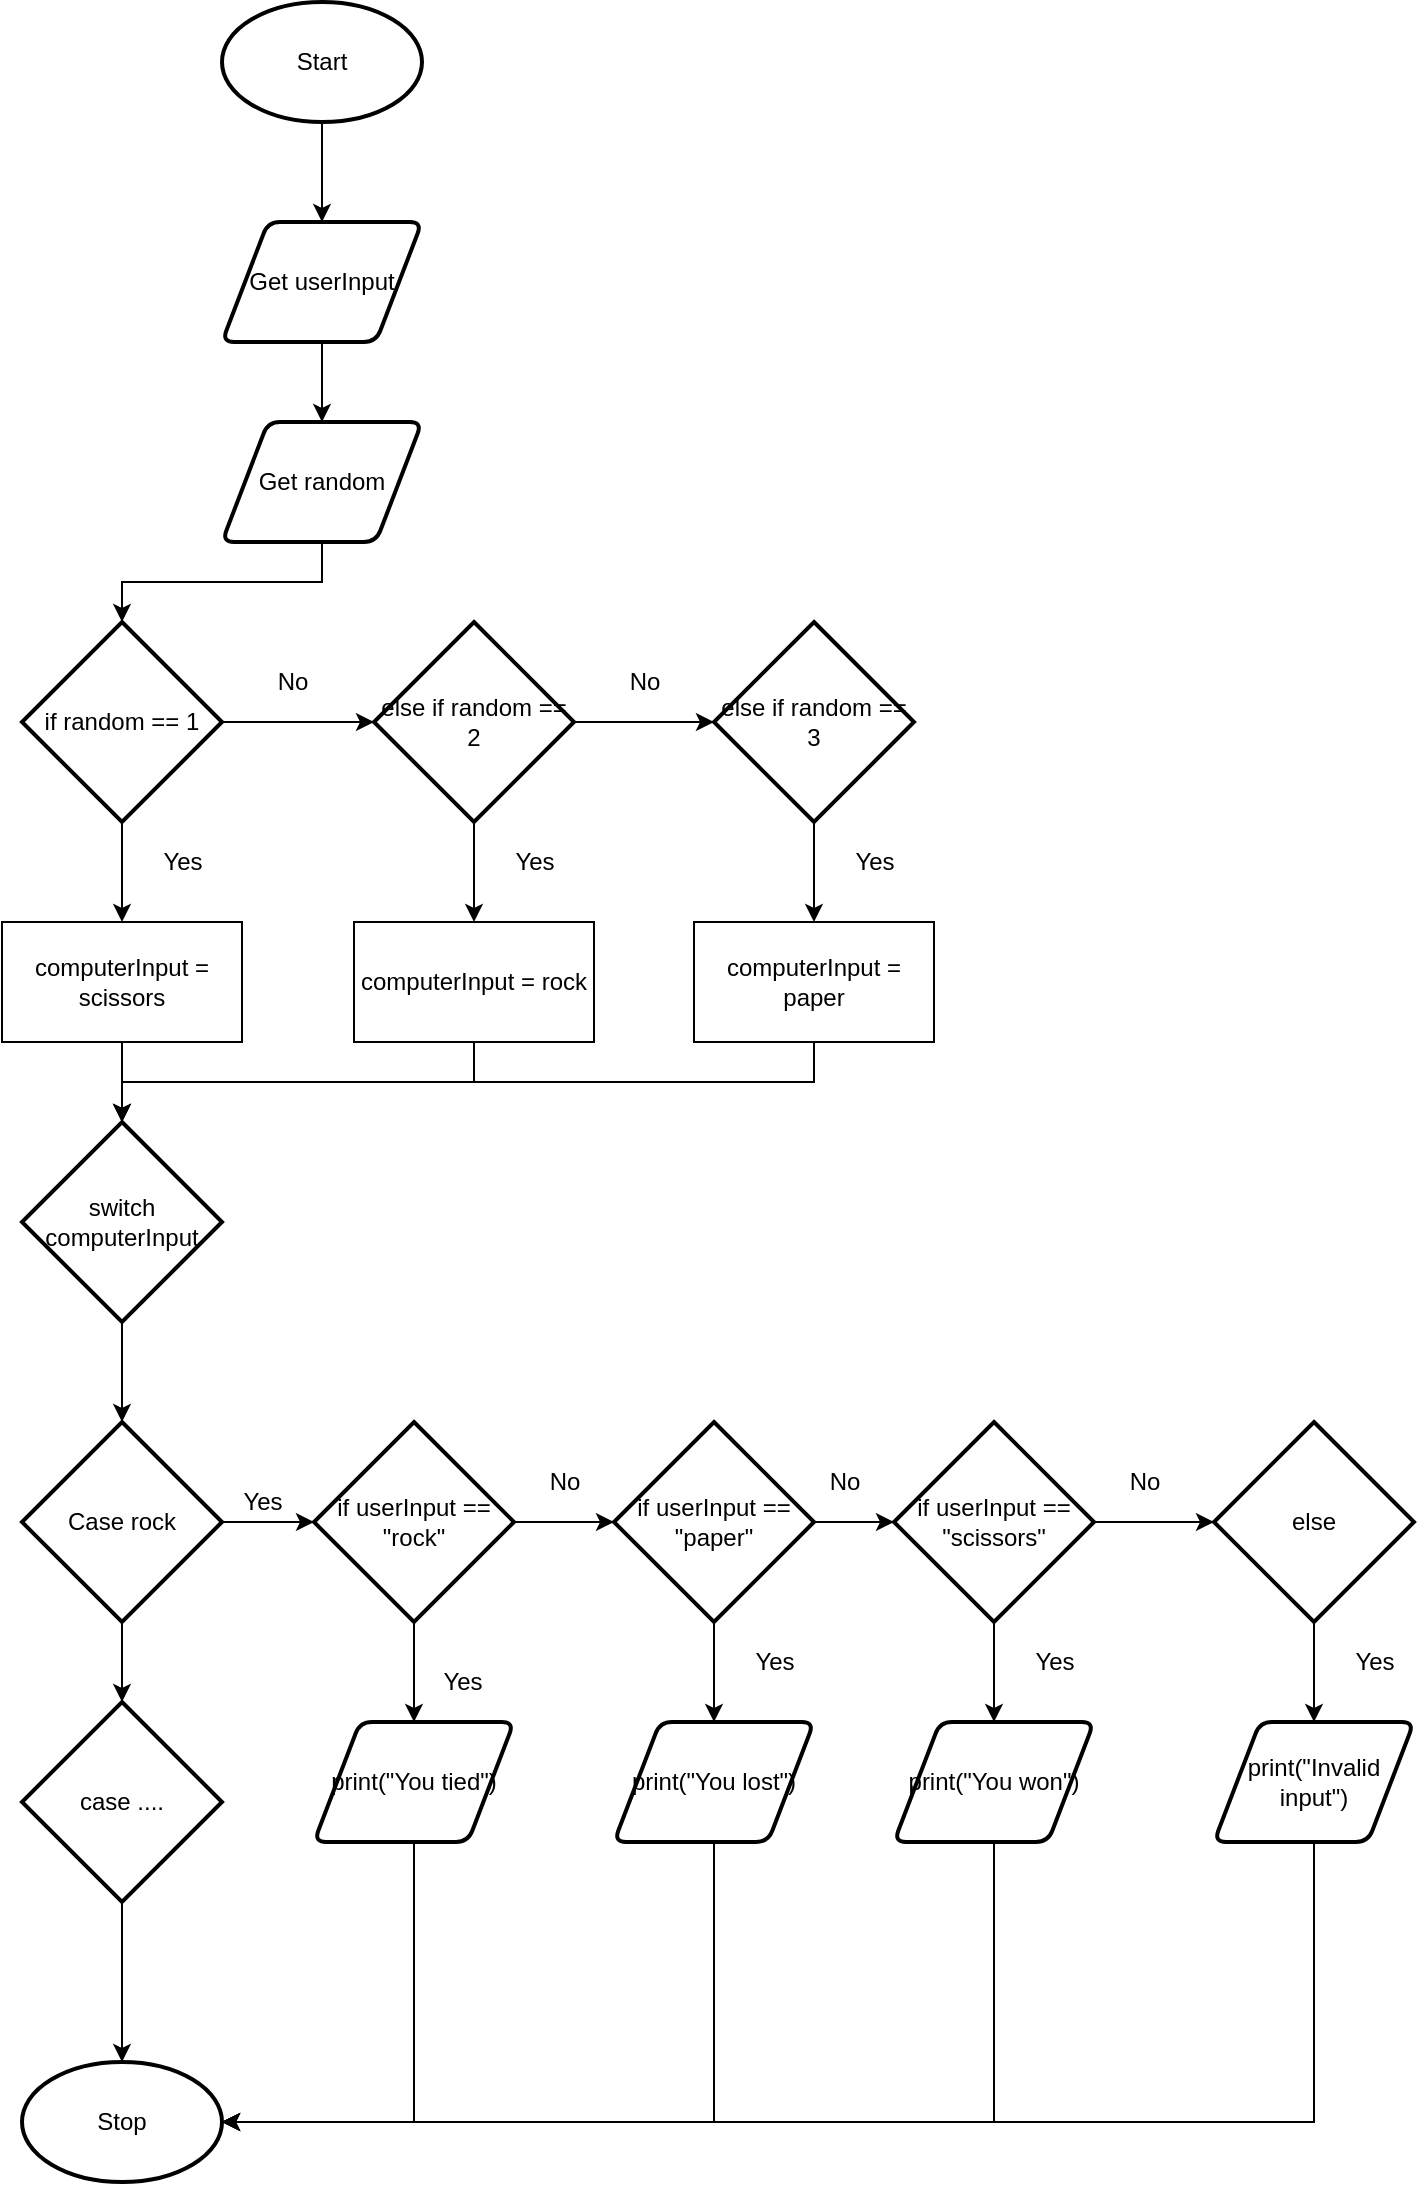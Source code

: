 <mxfile>
    <diagram id="OV8KT3K4s6f_GzKLRaYW" name="Page-1">
        <mxGraphModel dx="1074" dy="749" grid="1" gridSize="10" guides="1" tooltips="1" connect="1" arrows="1" fold="1" page="1" pageScale="1" pageWidth="827" pageHeight="1169" math="0" shadow="0">
            <root>
                <mxCell id="0"/>
                <mxCell id="1" parent="0"/>
                <mxCell id="7" style="edgeStyle=orthogonalEdgeStyle;html=1;rounded=0;" parent="1" source="2" target="3" edge="1">
                    <mxGeometry relative="1" as="geometry"/>
                </mxCell>
                <mxCell id="2" value="Start" style="strokeWidth=2;html=1;shape=mxgraph.flowchart.start_1;whiteSpace=wrap;" parent="1" vertex="1">
                    <mxGeometry x="364" y="50" width="100" height="60" as="geometry"/>
                </mxCell>
                <mxCell id="8" style="edgeStyle=orthogonalEdgeStyle;rounded=0;html=1;entryX=0.5;entryY=0;entryDx=0;entryDy=0;" parent="1" source="3" target="4" edge="1">
                    <mxGeometry relative="1" as="geometry"/>
                </mxCell>
                <mxCell id="3" value="Get userInput" style="shape=parallelogram;html=1;strokeWidth=2;perimeter=parallelogramPerimeter;whiteSpace=wrap;rounded=1;arcSize=12;size=0.23;" parent="1" vertex="1">
                    <mxGeometry x="364" y="160" width="100" height="60" as="geometry"/>
                </mxCell>
                <mxCell id="26" style="edgeStyle=orthogonalEdgeStyle;html=1;entryX=0.5;entryY=0;entryDx=0;entryDy=0;entryPerimeter=0;rounded=0;" parent="1" source="4" target="20" edge="1">
                    <mxGeometry relative="1" as="geometry"/>
                </mxCell>
                <mxCell id="4" value="Get random" style="shape=parallelogram;html=1;strokeWidth=2;perimeter=parallelogramPerimeter;whiteSpace=wrap;rounded=1;arcSize=12;size=0.23;" parent="1" vertex="1">
                    <mxGeometry x="364" y="260" width="100" height="60" as="geometry"/>
                </mxCell>
                <mxCell id="54" style="edgeStyle=orthogonalEdgeStyle;rounded=0;html=1;entryX=0.5;entryY=0;entryDx=0;entryDy=0;entryPerimeter=0;" parent="1" source="5" target="37" edge="1">
                    <mxGeometry relative="1" as="geometry"/>
                </mxCell>
                <mxCell id="5" value="switch computerInput" style="strokeWidth=2;html=1;shape=mxgraph.flowchart.decision;whiteSpace=wrap;" parent="1" vertex="1">
                    <mxGeometry x="264" y="610" width="100" height="100" as="geometry"/>
                </mxCell>
                <mxCell id="11" value="Stop" style="strokeWidth=2;html=1;shape=mxgraph.flowchart.start_1;whiteSpace=wrap;" parent="1" vertex="1">
                    <mxGeometry x="264" y="1080" width="100" height="60" as="geometry"/>
                </mxCell>
                <mxCell id="16" value="Yes" style="text;html=1;align=center;verticalAlign=middle;resizable=0;points=[];autosize=1;strokeColor=none;fillColor=none;" parent="1" vertex="1">
                    <mxGeometry x="324" y="470" width="40" height="20" as="geometry"/>
                </mxCell>
                <mxCell id="27" style="edgeStyle=orthogonalEdgeStyle;rounded=0;html=1;entryX=0;entryY=0.5;entryDx=0;entryDy=0;entryPerimeter=0;" parent="1" source="20" target="22" edge="1">
                    <mxGeometry relative="1" as="geometry"/>
                </mxCell>
                <mxCell id="31" style="edgeStyle=orthogonalEdgeStyle;rounded=0;html=1;entryX=0.5;entryY=0;entryDx=0;entryDy=0;" parent="1" source="20" target="21" edge="1">
                    <mxGeometry relative="1" as="geometry"/>
                </mxCell>
                <mxCell id="20" value="if random == 1" style="strokeWidth=2;html=1;shape=mxgraph.flowchart.decision;whiteSpace=wrap;" parent="1" vertex="1">
                    <mxGeometry x="264" y="360" width="100" height="100" as="geometry"/>
                </mxCell>
                <mxCell id="55" style="edgeStyle=orthogonalEdgeStyle;rounded=0;html=1;entryX=0.5;entryY=0;entryDx=0;entryDy=0;entryPerimeter=0;" parent="1" source="21" target="5" edge="1">
                    <mxGeometry relative="1" as="geometry"/>
                </mxCell>
                <mxCell id="21" value="computerInput = scissors" style="rounded=0;whiteSpace=wrap;html=1;" parent="1" vertex="1">
                    <mxGeometry x="254" y="510" width="120" height="60" as="geometry"/>
                </mxCell>
                <mxCell id="28" style="edgeStyle=orthogonalEdgeStyle;rounded=0;html=1;entryX=0;entryY=0.5;entryDx=0;entryDy=0;entryPerimeter=0;" parent="1" source="22" target="25" edge="1">
                    <mxGeometry relative="1" as="geometry"/>
                </mxCell>
                <mxCell id="32" style="edgeStyle=orthogonalEdgeStyle;rounded=0;html=1;entryX=0.5;entryY=0;entryDx=0;entryDy=0;" parent="1" source="22" target="23" edge="1">
                    <mxGeometry relative="1" as="geometry"/>
                </mxCell>
                <mxCell id="22" value="else if random == 2" style="strokeWidth=2;html=1;shape=mxgraph.flowchart.decision;whiteSpace=wrap;" parent="1" vertex="1">
                    <mxGeometry x="440" y="360" width="100" height="100" as="geometry"/>
                </mxCell>
                <mxCell id="58" style="edgeStyle=orthogonalEdgeStyle;rounded=0;html=1;entryX=0.5;entryY=0;entryDx=0;entryDy=0;entryPerimeter=0;" parent="1" source="23" target="5" edge="1">
                    <mxGeometry relative="1" as="geometry">
                        <Array as="points">
                            <mxPoint x="490" y="590"/>
                            <mxPoint x="314" y="590"/>
                        </Array>
                    </mxGeometry>
                </mxCell>
                <mxCell id="23" value="computerInput = rock" style="rounded=0;whiteSpace=wrap;html=1;" parent="1" vertex="1">
                    <mxGeometry x="430" y="510" width="120" height="60" as="geometry"/>
                </mxCell>
                <mxCell id="57" style="edgeStyle=orthogonalEdgeStyle;rounded=0;html=1;entryX=0.5;entryY=0;entryDx=0;entryDy=0;entryPerimeter=0;" parent="1" source="24" target="5" edge="1">
                    <mxGeometry relative="1" as="geometry">
                        <Array as="points">
                            <mxPoint x="660" y="590"/>
                            <mxPoint x="314" y="590"/>
                        </Array>
                    </mxGeometry>
                </mxCell>
                <mxCell id="24" value="computerInput = paper" style="rounded=0;whiteSpace=wrap;html=1;" parent="1" vertex="1">
                    <mxGeometry x="600" y="510" width="120" height="60" as="geometry"/>
                </mxCell>
                <mxCell id="33" style="edgeStyle=orthogonalEdgeStyle;rounded=0;html=1;entryX=0.5;entryY=0;entryDx=0;entryDy=0;" parent="1" source="25" target="24" edge="1">
                    <mxGeometry relative="1" as="geometry"/>
                </mxCell>
                <mxCell id="25" value="else if random == 3" style="strokeWidth=2;html=1;shape=mxgraph.flowchart.decision;whiteSpace=wrap;" parent="1" vertex="1">
                    <mxGeometry x="610" y="360" width="100" height="100" as="geometry"/>
                </mxCell>
                <mxCell id="29" value="No" style="text;html=1;align=center;verticalAlign=middle;resizable=0;points=[];autosize=1;strokeColor=none;fillColor=none;" parent="1" vertex="1">
                    <mxGeometry x="383.5" y="380" width="30" height="20" as="geometry"/>
                </mxCell>
                <mxCell id="30" value="No" style="text;html=1;align=center;verticalAlign=middle;resizable=0;points=[];autosize=1;strokeColor=none;fillColor=none;" parent="1" vertex="1">
                    <mxGeometry x="560" y="380" width="30" height="20" as="geometry"/>
                </mxCell>
                <mxCell id="34" value="Yes" style="text;html=1;align=center;verticalAlign=middle;resizable=0;points=[];autosize=1;strokeColor=none;fillColor=none;" parent="1" vertex="1">
                    <mxGeometry x="500" y="470" width="40" height="20" as="geometry"/>
                </mxCell>
                <mxCell id="35" value="Yes" style="text;html=1;align=center;verticalAlign=middle;resizable=0;points=[];autosize=1;strokeColor=none;fillColor=none;" parent="1" vertex="1">
                    <mxGeometry x="670" y="470" width="40" height="20" as="geometry"/>
                </mxCell>
                <mxCell id="65" style="edgeStyle=orthogonalEdgeStyle;rounded=0;html=1;entryX=0;entryY=0.5;entryDx=0;entryDy=0;entryPerimeter=0;" parent="1" source="37" target="39" edge="1">
                    <mxGeometry relative="1" as="geometry"/>
                </mxCell>
                <mxCell id="81" style="edgeStyle=orthogonalEdgeStyle;rounded=0;html=1;entryX=0.5;entryY=0;entryDx=0;entryDy=0;entryPerimeter=0;" parent="1" source="37" target="80" edge="1">
                    <mxGeometry relative="1" as="geometry"/>
                </mxCell>
                <mxCell id="37" value="Case rock" style="strokeWidth=2;html=1;shape=mxgraph.flowchart.decision;whiteSpace=wrap;" parent="1" vertex="1">
                    <mxGeometry x="264" y="760" width="100" height="100" as="geometry"/>
                </mxCell>
                <mxCell id="50" style="edgeStyle=orthogonalEdgeStyle;rounded=0;html=1;entryX=0.5;entryY=0;entryDx=0;entryDy=0;" parent="1" source="39" target="46" edge="1">
                    <mxGeometry relative="1" as="geometry"/>
                </mxCell>
                <mxCell id="66" style="edgeStyle=orthogonalEdgeStyle;rounded=0;html=1;entryX=0;entryY=0.5;entryDx=0;entryDy=0;entryPerimeter=0;" parent="1" source="39" target="41" edge="1">
                    <mxGeometry relative="1" as="geometry"/>
                </mxCell>
                <mxCell id="39" value="if userInput == &quot;rock&quot;" style="strokeWidth=2;html=1;shape=mxgraph.flowchart.decision;whiteSpace=wrap;" parent="1" vertex="1">
                    <mxGeometry x="410" y="760" width="100" height="100" as="geometry"/>
                </mxCell>
                <mxCell id="51" style="edgeStyle=orthogonalEdgeStyle;rounded=0;html=1;entryX=0.5;entryY=0;entryDx=0;entryDy=0;" parent="1" source="41" target="47" edge="1">
                    <mxGeometry relative="1" as="geometry"/>
                </mxCell>
                <mxCell id="67" style="edgeStyle=orthogonalEdgeStyle;rounded=0;html=1;entryX=0;entryY=0.5;entryDx=0;entryDy=0;entryPerimeter=0;" parent="1" source="41" target="42" edge="1">
                    <mxGeometry relative="1" as="geometry"/>
                </mxCell>
                <mxCell id="41" value="if userInput == &quot;paper&quot;" style="strokeWidth=2;html=1;shape=mxgraph.flowchart.decision;whiteSpace=wrap;" parent="1" vertex="1">
                    <mxGeometry x="560" y="760" width="100" height="100" as="geometry"/>
                </mxCell>
                <mxCell id="52" style="edgeStyle=orthogonalEdgeStyle;rounded=0;html=1;entryX=0.5;entryY=0;entryDx=0;entryDy=0;" parent="1" source="42" target="49" edge="1">
                    <mxGeometry relative="1" as="geometry"/>
                </mxCell>
                <mxCell id="64" style="edgeStyle=orthogonalEdgeStyle;rounded=0;html=1;entryX=0;entryY=0.5;entryDx=0;entryDy=0;entryPerimeter=0;" parent="1" source="42" target="61" edge="1">
                    <mxGeometry relative="1" as="geometry"/>
                </mxCell>
                <mxCell id="42" value="if userInput == &quot;scissors&quot;" style="strokeWidth=2;html=1;shape=mxgraph.flowchart.decision;whiteSpace=wrap;" parent="1" vertex="1">
                    <mxGeometry x="700" y="760" width="100" height="100" as="geometry"/>
                </mxCell>
                <mxCell id="84" style="edgeStyle=orthogonalEdgeStyle;rounded=0;html=1;entryX=1;entryY=0.5;entryDx=0;entryDy=0;entryPerimeter=0;" parent="1" source="46" target="11" edge="1">
                    <mxGeometry relative="1" as="geometry">
                        <Array as="points">
                            <mxPoint x="460" y="1110"/>
                        </Array>
                    </mxGeometry>
                </mxCell>
                <mxCell id="46" value="print(&quot;You tied&quot;)" style="shape=parallelogram;html=1;strokeWidth=2;perimeter=parallelogramPerimeter;whiteSpace=wrap;rounded=1;arcSize=12;size=0.23;" parent="1" vertex="1">
                    <mxGeometry x="410" y="910" width="100" height="60" as="geometry"/>
                </mxCell>
                <mxCell id="85" style="edgeStyle=orthogonalEdgeStyle;rounded=0;html=1;entryX=1;entryY=0.5;entryDx=0;entryDy=0;entryPerimeter=0;" parent="1" source="47" target="11" edge="1">
                    <mxGeometry relative="1" as="geometry">
                        <Array as="points">
                            <mxPoint x="610" y="1110"/>
                        </Array>
                    </mxGeometry>
                </mxCell>
                <mxCell id="47" value="print(&quot;You lost&quot;)" style="shape=parallelogram;html=1;strokeWidth=2;perimeter=parallelogramPerimeter;whiteSpace=wrap;rounded=1;arcSize=12;size=0.23;" parent="1" vertex="1">
                    <mxGeometry x="560" y="910" width="100" height="60" as="geometry"/>
                </mxCell>
                <mxCell id="86" style="edgeStyle=orthogonalEdgeStyle;rounded=0;html=1;entryX=1;entryY=0.5;entryDx=0;entryDy=0;entryPerimeter=0;" parent="1" source="49" target="11" edge="1">
                    <mxGeometry relative="1" as="geometry">
                        <Array as="points">
                            <mxPoint x="750" y="1110"/>
                        </Array>
                    </mxGeometry>
                </mxCell>
                <mxCell id="49" value="print(&quot;You won&quot;)" style="shape=parallelogram;html=1;strokeWidth=2;perimeter=parallelogramPerimeter;whiteSpace=wrap;rounded=1;arcSize=12;size=0.23;" parent="1" vertex="1">
                    <mxGeometry x="700" y="910" width="100" height="60" as="geometry"/>
                </mxCell>
                <mxCell id="63" style="edgeStyle=orthogonalEdgeStyle;rounded=0;html=1;entryX=0.5;entryY=0;entryDx=0;entryDy=0;" parent="1" source="61" target="62" edge="1">
                    <mxGeometry relative="1" as="geometry"/>
                </mxCell>
                <mxCell id="61" value="else" style="strokeWidth=2;html=1;shape=mxgraph.flowchart.decision;whiteSpace=wrap;" parent="1" vertex="1">
                    <mxGeometry x="860" y="760" width="100" height="100" as="geometry"/>
                </mxCell>
                <mxCell id="87" style="edgeStyle=orthogonalEdgeStyle;rounded=0;html=1;entryX=1;entryY=0.5;entryDx=0;entryDy=0;entryPerimeter=0;" parent="1" source="62" target="11" edge="1">
                    <mxGeometry relative="1" as="geometry">
                        <Array as="points">
                            <mxPoint x="910" y="1110"/>
                        </Array>
                    </mxGeometry>
                </mxCell>
                <mxCell id="62" value="print(&quot;Invalid input&quot;)" style="shape=parallelogram;html=1;strokeWidth=2;perimeter=parallelogramPerimeter;whiteSpace=wrap;rounded=1;arcSize=12;size=0.23;" parent="1" vertex="1">
                    <mxGeometry x="860" y="910" width="100" height="60" as="geometry"/>
                </mxCell>
                <mxCell id="68" value="Yes" style="text;html=1;align=center;verticalAlign=middle;resizable=0;points=[];autosize=1;strokeColor=none;fillColor=none;" parent="1" vertex="1">
                    <mxGeometry x="364" y="790" width="40" height="20" as="geometry"/>
                </mxCell>
                <mxCell id="69" value="No" style="text;html=1;align=center;verticalAlign=middle;resizable=0;points=[];autosize=1;strokeColor=none;fillColor=none;" parent="1" vertex="1">
                    <mxGeometry x="520" y="780" width="30" height="20" as="geometry"/>
                </mxCell>
                <mxCell id="70" value="No" style="text;html=1;align=center;verticalAlign=middle;resizable=0;points=[];autosize=1;strokeColor=none;fillColor=none;" parent="1" vertex="1">
                    <mxGeometry x="660" y="780" width="30" height="20" as="geometry"/>
                </mxCell>
                <mxCell id="71" value="No" style="text;html=1;align=center;verticalAlign=middle;resizable=0;points=[];autosize=1;strokeColor=none;fillColor=none;" parent="1" vertex="1">
                    <mxGeometry x="810" y="780" width="30" height="20" as="geometry"/>
                </mxCell>
                <mxCell id="72" value="Yes" style="text;html=1;align=center;verticalAlign=middle;resizable=0;points=[];autosize=1;strokeColor=none;fillColor=none;" parent="1" vertex="1">
                    <mxGeometry x="464" y="880" width="40" height="20" as="geometry"/>
                </mxCell>
                <mxCell id="73" value="Yes" style="text;html=1;align=center;verticalAlign=middle;resizable=0;points=[];autosize=1;strokeColor=none;fillColor=none;" parent="1" vertex="1">
                    <mxGeometry x="620" y="870" width="40" height="20" as="geometry"/>
                </mxCell>
                <mxCell id="74" value="Yes" style="text;html=1;align=center;verticalAlign=middle;resizable=0;points=[];autosize=1;strokeColor=none;fillColor=none;" parent="1" vertex="1">
                    <mxGeometry x="760" y="870" width="40" height="20" as="geometry"/>
                </mxCell>
                <mxCell id="75" value="Yes" style="text;html=1;align=center;verticalAlign=middle;resizable=0;points=[];autosize=1;strokeColor=none;fillColor=none;" parent="1" vertex="1">
                    <mxGeometry x="920" y="870" width="40" height="20" as="geometry"/>
                </mxCell>
                <mxCell id="82" style="edgeStyle=orthogonalEdgeStyle;rounded=0;html=1;entryX=0.5;entryY=0;entryDx=0;entryDy=0;entryPerimeter=0;" parent="1" source="80" target="11" edge="1">
                    <mxGeometry relative="1" as="geometry"/>
                </mxCell>
                <mxCell id="80" value="case ...." style="strokeWidth=2;html=1;shape=mxgraph.flowchart.decision;whiteSpace=wrap;" parent="1" vertex="1">
                    <mxGeometry x="264" y="900" width="100" height="100" as="geometry"/>
                </mxCell>
            </root>
        </mxGraphModel>
    </diagram>
</mxfile>